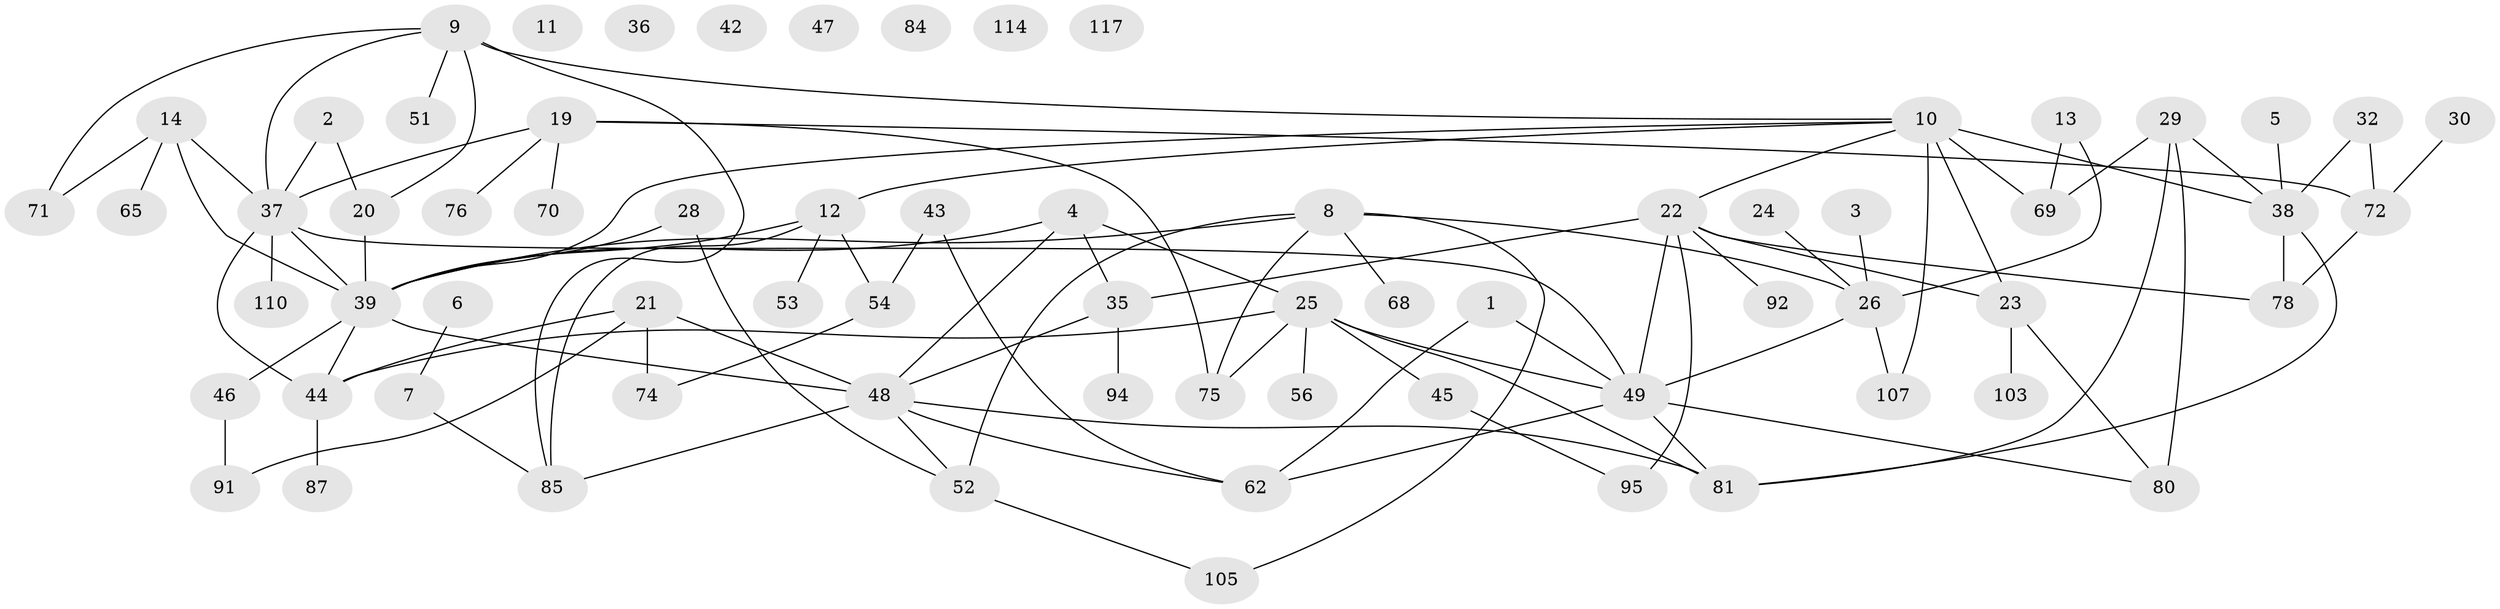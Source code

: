 // original degree distribution, {2: 0.21367521367521367, 1: 0.24786324786324787, 3: 0.21367521367521367, 6: 0.03418803418803419, 0: 0.05128205128205128, 4: 0.17094017094017094, 5: 0.05128205128205128, 7: 0.017094017094017096}
// Generated by graph-tools (version 1.1) at 2025/16/03/04/25 18:16:30]
// undirected, 70 vertices, 103 edges
graph export_dot {
graph [start="1"]
  node [color=gray90,style=filled];
  1;
  2 [super="+109+101"];
  3;
  4 [super="+27"];
  5;
  6;
  7 [super="+17"];
  8 [super="+16"];
  9 [super="+18"];
  10 [super="+33+63"];
  11;
  12 [super="+15"];
  13;
  14 [super="+79+98"];
  19 [super="+113"];
  20 [super="+31"];
  21 [super="+89"];
  22 [super="+93+100+82"];
  23 [super="+67"];
  24;
  25 [super="+34+40"];
  26 [super="+60"];
  28 [super="+61"];
  29 [super="+111"];
  30;
  32;
  35 [super="+64"];
  36 [super="+102"];
  37 [super="+41"];
  38 [super="+59"];
  39 [super="+88+57"];
  42;
  43;
  44 [super="+55"];
  45 [super="+58"];
  46;
  47;
  48 [super="+106"];
  49 [super="+77"];
  51 [super="+73"];
  52;
  53;
  54 [super="+104"];
  56;
  62;
  65;
  68;
  69;
  70;
  71;
  72 [super="+86"];
  74;
  75 [super="+90"];
  76;
  78;
  80;
  81;
  84;
  85;
  87;
  91;
  92;
  94;
  95 [super="+116"];
  103;
  105;
  107;
  110;
  114;
  117;
  1 -- 62;
  1 -- 49;
  2 -- 20;
  2 -- 37;
  3 -- 26;
  4 -- 39;
  4 -- 48;
  4 -- 25;
  4 -- 35;
  5 -- 38;
  6 -- 7;
  7 -- 85;
  8 -- 105;
  8 -- 68;
  8 -- 52;
  8 -- 39;
  8 -- 26;
  8 -- 75;
  9 -- 71;
  9 -- 85;
  9 -- 20;
  9 -- 10;
  9 -- 51;
  9 -- 37;
  10 -- 23 [weight=2];
  10 -- 107;
  10 -- 39;
  10 -- 22;
  10 -- 69;
  10 -- 12;
  10 -- 38;
  12 -- 39;
  12 -- 54;
  12 -- 53;
  12 -- 85;
  13 -- 69;
  13 -- 26;
  14 -- 37;
  14 -- 65;
  14 -- 71;
  14 -- 39;
  19 -- 70;
  19 -- 75;
  19 -- 76;
  19 -- 72;
  19 -- 37;
  20 -- 39;
  21 -- 91;
  21 -- 74;
  21 -- 44;
  21 -- 48;
  22 -- 95;
  22 -- 49;
  22 -- 23;
  22 -- 92;
  22 -- 78;
  22 -- 35;
  23 -- 80;
  23 -- 103;
  24 -- 26;
  25 -- 75;
  25 -- 44;
  25 -- 56;
  25 -- 49;
  25 -- 81;
  25 -- 45;
  26 -- 49;
  26 -- 107;
  28 -- 52;
  28 -- 39;
  29 -- 80;
  29 -- 81;
  29 -- 69;
  29 -- 38;
  30 -- 72;
  32 -- 38;
  32 -- 72;
  35 -- 94;
  35 -- 48;
  37 -- 39;
  37 -- 49;
  37 -- 44;
  37 -- 110;
  38 -- 78;
  38 -- 81;
  39 -- 46;
  39 -- 44;
  39 -- 48;
  43 -- 62;
  43 -- 54;
  44 -- 87;
  45 -- 95;
  46 -- 91;
  48 -- 62;
  48 -- 85;
  48 -- 81;
  48 -- 52;
  49 -- 80;
  49 -- 81;
  49 -- 62;
  52 -- 105;
  54 -- 74;
  72 -- 78;
}
